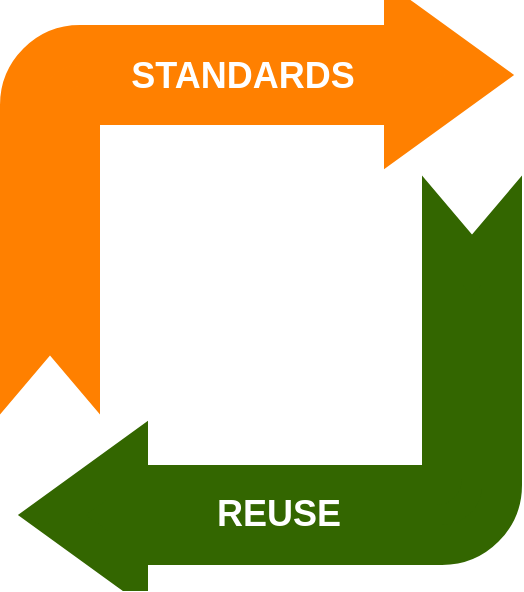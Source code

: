 <mxfile version="17.2.4" type="device"><diagram id="caIagv7azUnloXZ2-92g" name="Page-1"><mxGraphModel dx="993" dy="701" grid="1" gridSize="10" guides="1" tooltips="1" connect="1" arrows="1" fold="1" page="1" pageScale="1" pageWidth="850" pageHeight="1100" math="0" shadow="0"><root><mxCell id="0"/><mxCell id="1" parent="0"/><mxCell id="yrkUGaxxYN1yXCtepR40-13" value="" style="html=1;shadow=0;dashed=0;align=center;verticalAlign=middle;shape=mxgraph.arrows2.bendArrow;dy=15;dx=38;notch=17.67;arrowHead=55;rounded=1;fontFamily=Helvetica;fontSize=24;fillColor=#FF8000;strokeColor=#FF8000;fontColor=#000000;strokeWidth=20;" parent="1" vertex="1"><mxGeometry x="290" y="370" width="230" height="170" as="geometry"/></mxCell><mxCell id="yrkUGaxxYN1yXCtepR40-14" value="" style="html=1;shadow=0;dashed=0;align=center;verticalAlign=middle;shape=mxgraph.arrows2.bendArrow;dy=15;dx=38;notch=17.67;arrowHead=55;rounded=1;fontFamily=Helvetica;fontSize=24;direction=west;fillColor=#336600;fontColor=#ffffff;strokeColor=#336600;strokeWidth=20;" parent="1" vertex="1"><mxGeometry x="306" y="475" width="225" height="170" as="geometry"/></mxCell><mxCell id="yrkUGaxxYN1yXCtepR40-15" value="&lt;font style=&quot;font-size: 18px&quot; color=&quot;#ffffff&quot;&gt;&lt;b&gt;STANDARDS&lt;/b&gt;&lt;/font&gt;" style="text;html=1;align=center;verticalAlign=middle;resizable=0;points=[];autosize=1;strokeColor=none;fillColor=none;" parent="1" vertex="1"><mxGeometry x="336" y="388" width="130" height="20" as="geometry"/></mxCell><mxCell id="yrkUGaxxYN1yXCtepR40-16" value="&lt;font style=&quot;font-size: 18px&quot; color=&quot;#ffffff&quot;&gt;&lt;b&gt;REUSE&lt;/b&gt;&lt;/font&gt;" style="text;html=1;align=center;verticalAlign=middle;resizable=0;points=[];autosize=1;strokeColor=none;fillColor=none;" parent="1" vertex="1"><mxGeometry x="379" y="607" width="80" height="20" as="geometry"/></mxCell></root></mxGraphModel></diagram></mxfile>